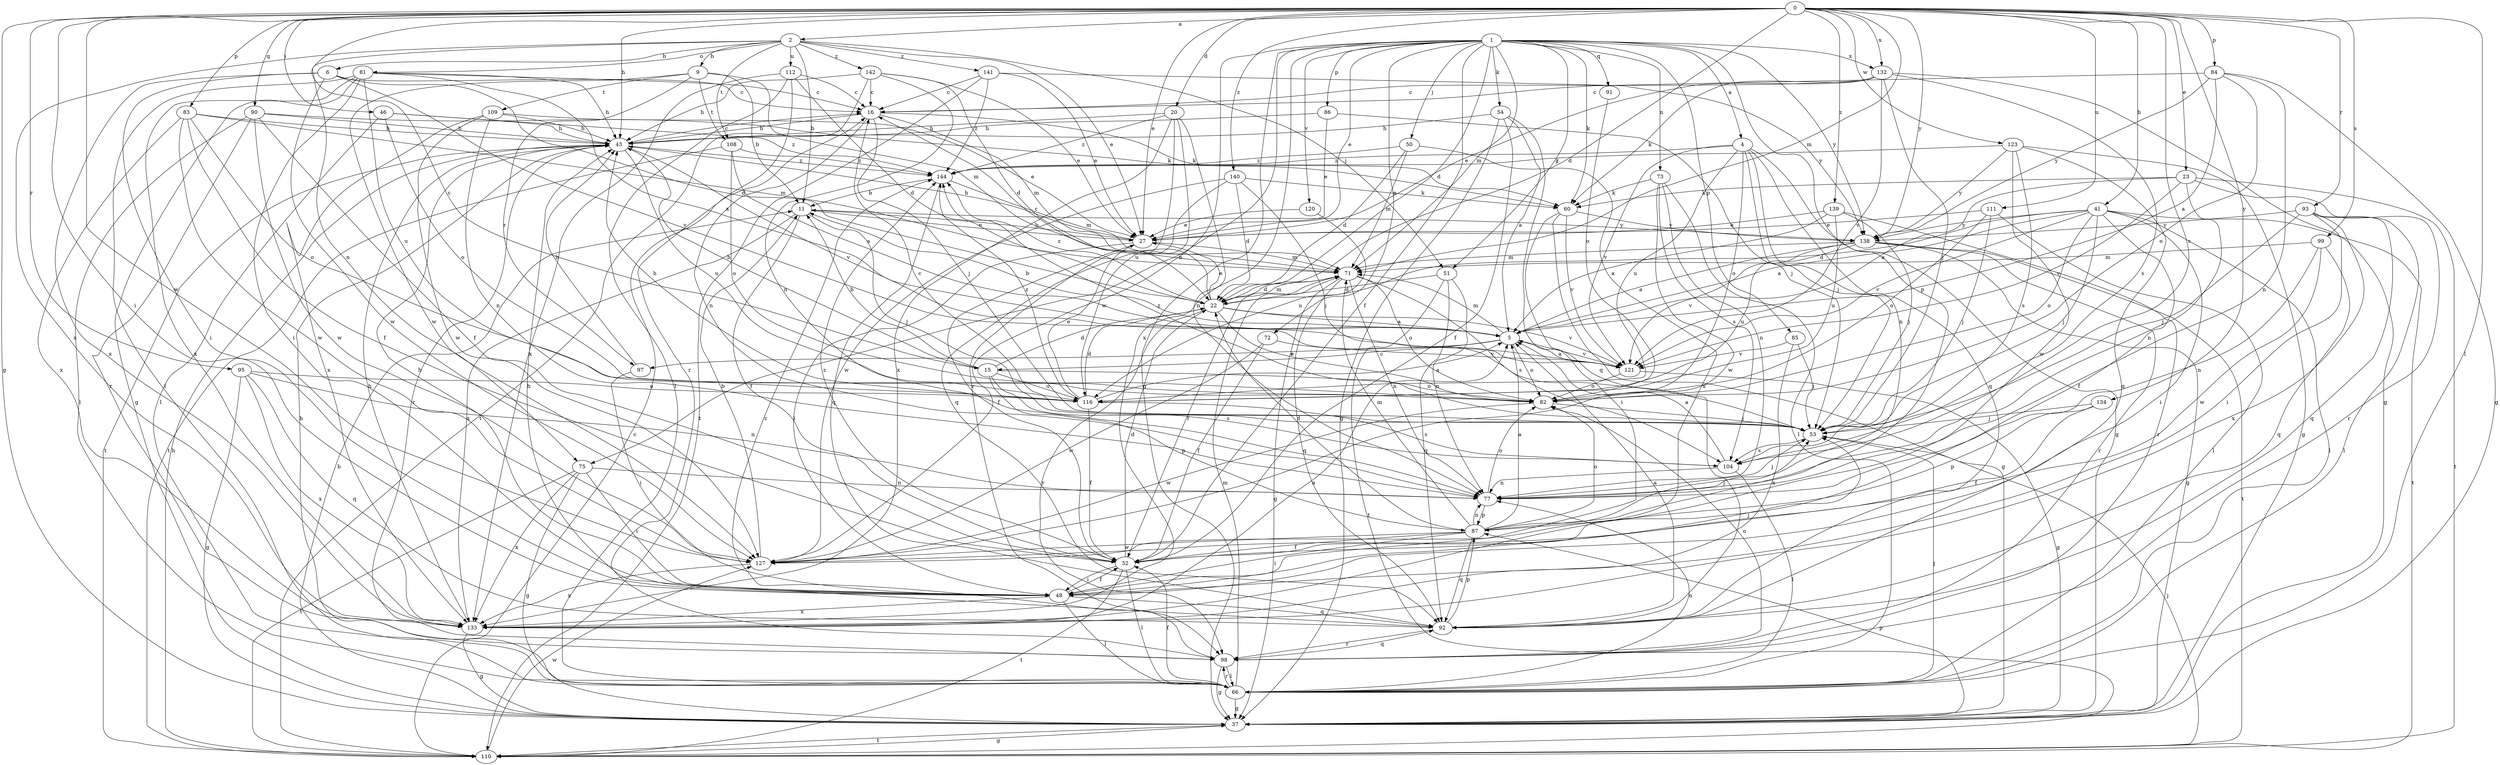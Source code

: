 strict digraph  {
0;
1;
2;
4;
5;
6;
9;
11;
15;
16;
20;
22;
23;
27;
32;
37;
41;
43;
46;
48;
50;
51;
53;
54;
60;
66;
71;
72;
73;
75;
77;
81;
82;
83;
84;
85;
86;
87;
90;
91;
92;
93;
95;
97;
98;
99;
104;
108;
109;
110;
111;
112;
116;
120;
121;
123;
127;
132;
133;
134;
138;
139;
140;
141;
142;
144;
0 -> 2  [label=a];
0 -> 15  [label=c];
0 -> 20  [label=d];
0 -> 22  [label=d];
0 -> 23  [label=e];
0 -> 27  [label=e];
0 -> 37  [label=g];
0 -> 41  [label=h];
0 -> 43  [label=h];
0 -> 46  [label=i];
0 -> 48  [label=i];
0 -> 66  [label=l];
0 -> 71  [label=m];
0 -> 83  [label=p];
0 -> 84  [label=p];
0 -> 90  [label=q];
0 -> 93  [label=r];
0 -> 95  [label=r];
0 -> 99  [label=s];
0 -> 104  [label=s];
0 -> 111  [label=u];
0 -> 123  [label=w];
0 -> 127  [label=w];
0 -> 132  [label=x];
0 -> 134  [label=y];
0 -> 138  [label=y];
0 -> 139  [label=z];
0 -> 140  [label=z];
1 -> 4  [label=a];
1 -> 22  [label=d];
1 -> 27  [label=e];
1 -> 32  [label=f];
1 -> 37  [label=g];
1 -> 50  [label=j];
1 -> 51  [label=j];
1 -> 54  [label=k];
1 -> 60  [label=k];
1 -> 71  [label=m];
1 -> 72  [label=n];
1 -> 73  [label=n];
1 -> 75  [label=n];
1 -> 85  [label=p];
1 -> 86  [label=p];
1 -> 87  [label=p];
1 -> 91  [label=q];
1 -> 120  [label=v];
1 -> 127  [label=w];
1 -> 132  [label=x];
1 -> 133  [label=x];
1 -> 138  [label=y];
2 -> 6  [label=b];
2 -> 9  [label=b];
2 -> 11  [label=b];
2 -> 27  [label=e];
2 -> 51  [label=j];
2 -> 75  [label=n];
2 -> 81  [label=o];
2 -> 108  [label=t];
2 -> 112  [label=u];
2 -> 133  [label=x];
2 -> 141  [label=z];
2 -> 142  [label=z];
4 -> 37  [label=g];
4 -> 53  [label=j];
4 -> 77  [label=n];
4 -> 82  [label=o];
4 -> 92  [label=q];
4 -> 116  [label=u];
4 -> 121  [label=v];
4 -> 144  [label=z];
5 -> 11  [label=b];
5 -> 15  [label=c];
5 -> 71  [label=m];
5 -> 82  [label=o];
5 -> 97  [label=r];
5 -> 121  [label=v];
6 -> 16  [label=c];
6 -> 22  [label=d];
6 -> 48  [label=i];
6 -> 121  [label=v];
6 -> 127  [label=w];
6 -> 133  [label=x];
9 -> 11  [label=b];
9 -> 71  [label=m];
9 -> 97  [label=r];
9 -> 108  [label=t];
9 -> 109  [label=t];
9 -> 127  [label=w];
11 -> 27  [label=e];
11 -> 32  [label=f];
11 -> 53  [label=j];
11 -> 133  [label=x];
11 -> 138  [label=y];
15 -> 11  [label=b];
15 -> 22  [label=d];
15 -> 43  [label=h];
15 -> 82  [label=o];
15 -> 87  [label=p];
15 -> 104  [label=s];
15 -> 116  [label=u];
16 -> 43  [label=h];
16 -> 53  [label=j];
16 -> 60  [label=k];
16 -> 71  [label=m];
16 -> 77  [label=n];
20 -> 43  [label=h];
20 -> 77  [label=n];
20 -> 98  [label=r];
20 -> 116  [label=u];
20 -> 133  [label=x];
20 -> 144  [label=z];
22 -> 5  [label=a];
22 -> 16  [label=c];
22 -> 27  [label=e];
22 -> 71  [label=m];
22 -> 82  [label=o];
22 -> 98  [label=r];
22 -> 121  [label=v];
22 -> 144  [label=z];
23 -> 5  [label=a];
23 -> 60  [label=k];
23 -> 77  [label=n];
23 -> 98  [label=r];
23 -> 110  [label=t];
23 -> 121  [label=v];
27 -> 11  [label=b];
27 -> 32  [label=f];
27 -> 43  [label=h];
27 -> 48  [label=i];
27 -> 71  [label=m];
32 -> 22  [label=d];
32 -> 48  [label=i];
32 -> 66  [label=l];
32 -> 110  [label=t];
32 -> 144  [label=z];
37 -> 11  [label=b];
37 -> 87  [label=p];
37 -> 110  [label=t];
41 -> 5  [label=a];
41 -> 22  [label=d];
41 -> 32  [label=f];
41 -> 48  [label=i];
41 -> 53  [label=j];
41 -> 66  [label=l];
41 -> 82  [label=o];
41 -> 110  [label=t];
41 -> 121  [label=v];
41 -> 138  [label=y];
43 -> 16  [label=c];
43 -> 98  [label=r];
43 -> 110  [label=t];
43 -> 116  [label=u];
43 -> 121  [label=v];
43 -> 144  [label=z];
46 -> 43  [label=h];
46 -> 66  [label=l];
46 -> 82  [label=o];
46 -> 144  [label=z];
48 -> 32  [label=f];
48 -> 43  [label=h];
48 -> 53  [label=j];
48 -> 66  [label=l];
48 -> 92  [label=q];
48 -> 133  [label=x];
50 -> 22  [label=d];
50 -> 71  [label=m];
50 -> 133  [label=x];
50 -> 144  [label=z];
51 -> 22  [label=d];
51 -> 77  [label=n];
51 -> 92  [label=q];
51 -> 110  [label=t];
53 -> 16  [label=c];
53 -> 104  [label=s];
53 -> 144  [label=z];
54 -> 5  [label=a];
54 -> 32  [label=f];
54 -> 37  [label=g];
54 -> 43  [label=h];
54 -> 92  [label=q];
60 -> 37  [label=g];
60 -> 48  [label=i];
60 -> 121  [label=v];
60 -> 138  [label=y];
66 -> 32  [label=f];
66 -> 37  [label=g];
66 -> 43  [label=h];
66 -> 53  [label=j];
66 -> 71  [label=m];
66 -> 77  [label=n];
66 -> 98  [label=r];
71 -> 22  [label=d];
71 -> 32  [label=f];
71 -> 37  [label=g];
71 -> 77  [label=n];
71 -> 82  [label=o];
71 -> 92  [label=q];
71 -> 104  [label=s];
72 -> 32  [label=f];
72 -> 121  [label=v];
72 -> 127  [label=w];
73 -> 60  [label=k];
73 -> 66  [label=l];
73 -> 77  [label=n];
73 -> 104  [label=s];
73 -> 127  [label=w];
75 -> 37  [label=g];
75 -> 48  [label=i];
75 -> 77  [label=n];
75 -> 110  [label=t];
75 -> 133  [label=x];
77 -> 53  [label=j];
77 -> 82  [label=o];
77 -> 87  [label=p];
81 -> 5  [label=a];
81 -> 16  [label=c];
81 -> 37  [label=g];
81 -> 43  [label=h];
81 -> 48  [label=i];
81 -> 66  [label=l];
81 -> 116  [label=u];
81 -> 133  [label=x];
82 -> 53  [label=j];
82 -> 127  [label=w];
83 -> 32  [label=f];
83 -> 43  [label=h];
83 -> 71  [label=m];
83 -> 82  [label=o];
83 -> 127  [label=w];
83 -> 133  [label=x];
84 -> 5  [label=a];
84 -> 16  [label=c];
84 -> 37  [label=g];
84 -> 77  [label=n];
84 -> 82  [label=o];
84 -> 138  [label=y];
85 -> 53  [label=j];
85 -> 121  [label=v];
85 -> 133  [label=x];
86 -> 27  [label=e];
86 -> 43  [label=h];
86 -> 53  [label=j];
87 -> 5  [label=a];
87 -> 22  [label=d];
87 -> 32  [label=f];
87 -> 48  [label=i];
87 -> 53  [label=j];
87 -> 71  [label=m];
87 -> 77  [label=n];
87 -> 82  [label=o];
87 -> 92  [label=q];
87 -> 127  [label=w];
90 -> 32  [label=f];
90 -> 43  [label=h];
90 -> 60  [label=k];
90 -> 66  [label=l];
90 -> 98  [label=r];
90 -> 127  [label=w];
91 -> 82  [label=o];
92 -> 5  [label=a];
92 -> 43  [label=h];
92 -> 87  [label=p];
92 -> 98  [label=r];
93 -> 48  [label=i];
93 -> 53  [label=j];
93 -> 66  [label=l];
93 -> 92  [label=q];
93 -> 133  [label=x];
93 -> 138  [label=y];
95 -> 37  [label=g];
95 -> 77  [label=n];
95 -> 92  [label=q];
95 -> 116  [label=u];
95 -> 133  [label=x];
97 -> 43  [label=h];
97 -> 48  [label=i];
98 -> 37  [label=g];
98 -> 66  [label=l];
98 -> 82  [label=o];
98 -> 92  [label=q];
98 -> 144  [label=z];
99 -> 71  [label=m];
99 -> 77  [label=n];
99 -> 92  [label=q];
99 -> 127  [label=w];
104 -> 5  [label=a];
104 -> 66  [label=l];
104 -> 77  [label=n];
108 -> 5  [label=a];
108 -> 82  [label=o];
108 -> 110  [label=t];
108 -> 144  [label=z];
109 -> 27  [label=e];
109 -> 43  [label=h];
109 -> 77  [label=n];
109 -> 127  [label=w];
109 -> 133  [label=x];
110 -> 16  [label=c];
110 -> 37  [label=g];
110 -> 43  [label=h];
110 -> 53  [label=j];
110 -> 127  [label=w];
111 -> 27  [label=e];
111 -> 53  [label=j];
111 -> 66  [label=l];
111 -> 82  [label=o];
112 -> 16  [label=c];
112 -> 22  [label=d];
112 -> 66  [label=l];
112 -> 98  [label=r];
112 -> 133  [label=x];
116 -> 5  [label=a];
116 -> 22  [label=d];
116 -> 27  [label=e];
116 -> 32  [label=f];
116 -> 43  [label=h];
116 -> 104  [label=s];
116 -> 144  [label=z];
120 -> 27  [label=e];
120 -> 116  [label=u];
121 -> 5  [label=a];
121 -> 37  [label=g];
121 -> 82  [label=o];
123 -> 37  [label=g];
123 -> 92  [label=q];
123 -> 104  [label=s];
123 -> 127  [label=w];
123 -> 138  [label=y];
123 -> 144  [label=z];
127 -> 11  [label=b];
127 -> 133  [label=x];
132 -> 16  [label=c];
132 -> 27  [label=e];
132 -> 37  [label=g];
132 -> 53  [label=j];
132 -> 60  [label=k];
132 -> 104  [label=s];
132 -> 121  [label=v];
133 -> 5  [label=a];
133 -> 37  [label=g];
133 -> 43  [label=h];
134 -> 32  [label=f];
134 -> 53  [label=j];
134 -> 87  [label=p];
138 -> 5  [label=a];
138 -> 37  [label=g];
138 -> 71  [label=m];
138 -> 98  [label=r];
138 -> 110  [label=t];
138 -> 116  [label=u];
138 -> 121  [label=v];
139 -> 5  [label=a];
139 -> 27  [label=e];
139 -> 53  [label=j];
139 -> 98  [label=r];
139 -> 116  [label=u];
140 -> 22  [label=d];
140 -> 53  [label=j];
140 -> 60  [label=k];
140 -> 92  [label=q];
140 -> 127  [label=w];
141 -> 16  [label=c];
141 -> 27  [label=e];
141 -> 110  [label=t];
141 -> 138  [label=y];
141 -> 144  [label=z];
142 -> 16  [label=c];
142 -> 22  [label=d];
142 -> 27  [label=e];
142 -> 43  [label=h];
142 -> 77  [label=n];
142 -> 110  [label=t];
144 -> 11  [label=b];
144 -> 71  [label=m];
144 -> 92  [label=q];
}
